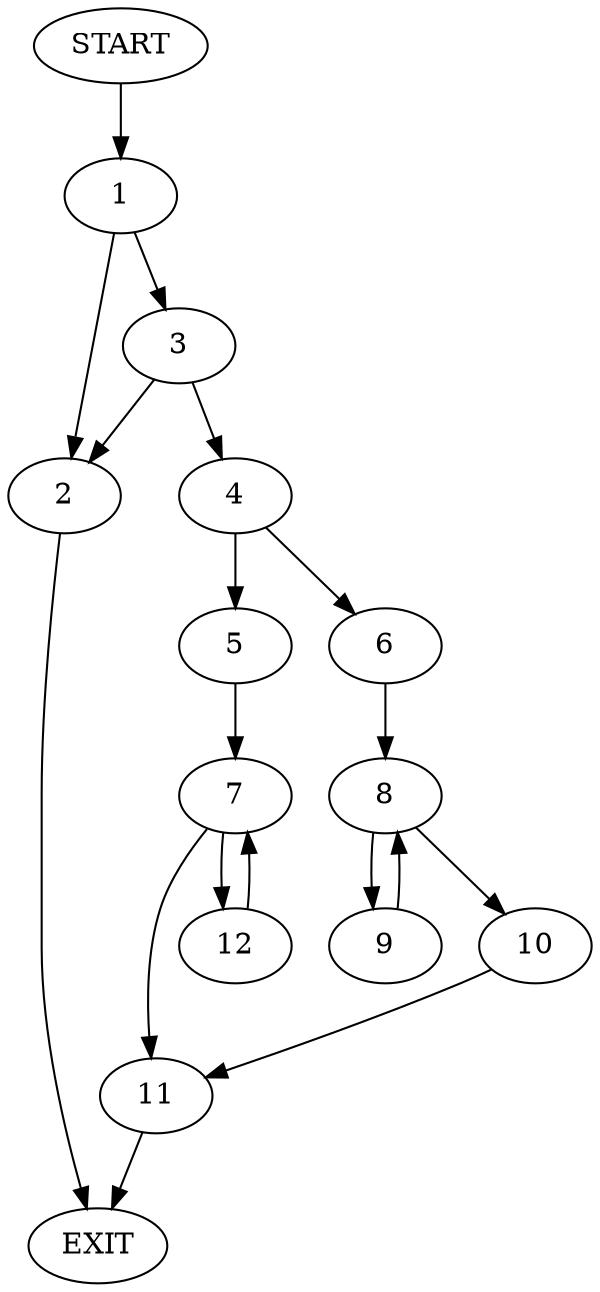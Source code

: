 digraph {
0 [label="START"]
13 [label="EXIT"]
0 -> 1
1 -> 2
1 -> 3
3 -> 2
3 -> 4
2 -> 13
4 -> 5
4 -> 6
5 -> 7
6 -> 8
8 -> 9
8 -> 10
9 -> 8
10 -> 11
11 -> 13
7 -> 12
7 -> 11
12 -> 7
}
